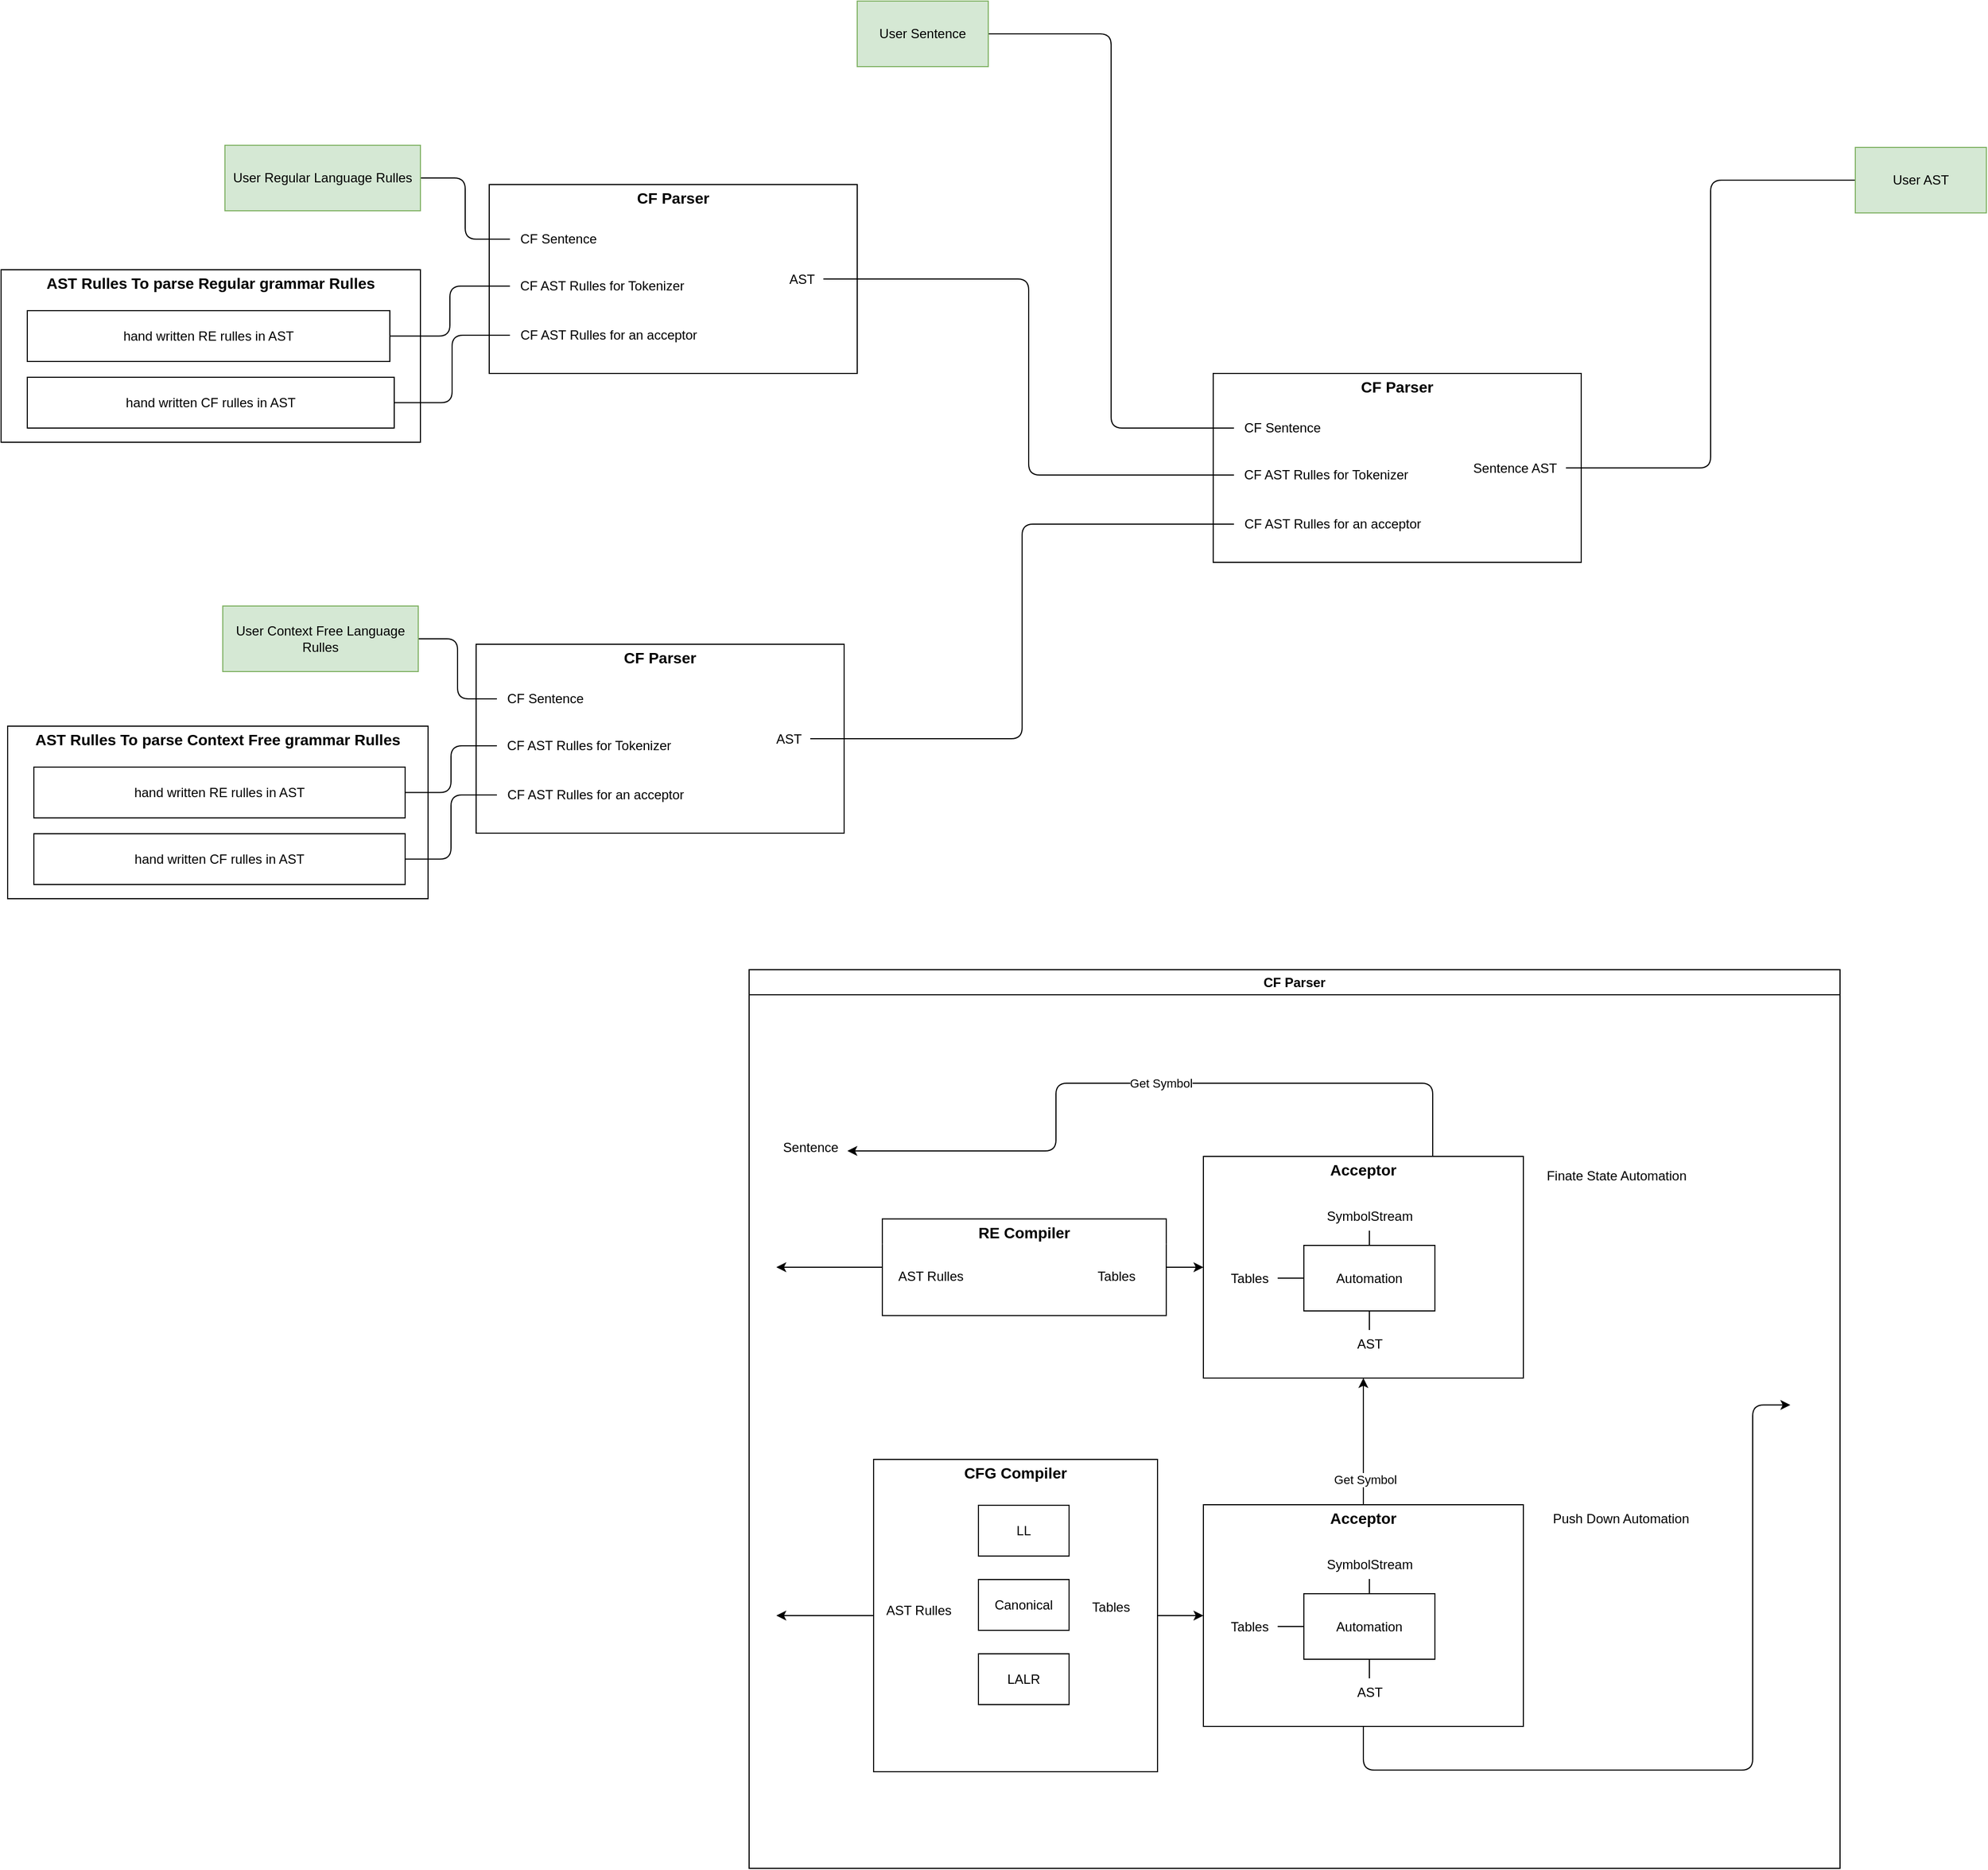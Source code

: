 <mxfile version="21.6.8" type="device">
  <diagram name="Page-1" id="8edUMiMEU_fADqxzhr4b">
    <mxGraphModel dx="1907" dy="496" grid="0" gridSize="10" guides="1" tooltips="1" connect="1" arrows="1" fold="1" page="0" pageScale="1" pageWidth="850" pageHeight="1100" background="none" math="0" shadow="0">
      <root>
        <mxCell id="0" />
        <mxCell id="1" parent="0" />
        <mxCell id="Knp0EVw5rfMEdcPhjhnq-158" style="edgeStyle=elbowEdgeStyle;orthogonalLoop=1;jettySize=auto;html=1;startArrow=none;endArrow=none;" edge="1" parent="1" source="Knp0EVw5rfMEdcPhjhnq-22" target="Knp0EVw5rfMEdcPhjhnq-141">
          <mxGeometry relative="1" as="geometry" />
        </mxCell>
        <UserObject label="User Regular Language Rulles" treeRoot="1" id="Knp0EVw5rfMEdcPhjhnq-22">
          <mxCell style="whiteSpace=wrap;html=1;align=center;treeFolding=1;treeMoving=1;newEdgeStyle={&quot;edgeStyle&quot;:&quot;elbowEdgeStyle&quot;,&quot;startArrow&quot;:&quot;none&quot;,&quot;endArrow&quot;:&quot;none&quot;};labelBackgroundColor=none;rounded=0;fillColor=#d5e8d4;strokeColor=#82b366;" vertex="1" parent="1">
            <mxGeometry x="484" y="1188" width="179" height="60" as="geometry" />
          </mxCell>
        </UserObject>
        <mxCell id="Knp0EVw5rfMEdcPhjhnq-157" style="edgeStyle=elbowEdgeStyle;orthogonalLoop=1;jettySize=auto;html=1;startArrow=none;endArrow=none;" edge="1" parent="1" source="Knp0EVw5rfMEdcPhjhnq-53" target="Knp0EVw5rfMEdcPhjhnq-146">
          <mxGeometry relative="1" as="geometry" />
        </mxCell>
        <UserObject label="User Context Free Language Rulles" treeRoot="1" id="Knp0EVw5rfMEdcPhjhnq-53">
          <mxCell style="whiteSpace=wrap;html=1;align=center;treeFolding=1;treeMoving=1;newEdgeStyle={&quot;edgeStyle&quot;:&quot;elbowEdgeStyle&quot;,&quot;startArrow&quot;:&quot;none&quot;,&quot;endArrow&quot;:&quot;none&quot;};labelBackgroundColor=none;rounded=0;fillColor=#d5e8d4;strokeColor=#82b366;" vertex="1" parent="1">
            <mxGeometry x="482" y="1610" width="179" height="60" as="geometry" />
          </mxCell>
        </UserObject>
        <mxCell id="Knp0EVw5rfMEdcPhjhnq-116" value="AST Rulles To parse Regular grammar Rulles" style="swimlane;rounded=0;swimlaneLine=0;fontColor=default;fontSize=14;startSize=23;" vertex="1" parent="1">
          <mxGeometry x="279" y="1302" width="384" height="158" as="geometry">
            <mxRectangle x="453" y="256" width="50" height="44" as="alternateBounds" />
          </mxGeometry>
        </mxCell>
        <UserObject label="hand written RE rulles in AST" treeRoot="1" id="Knp0EVw5rfMEdcPhjhnq-124">
          <mxCell style="whiteSpace=wrap;html=1;align=center;treeFolding=1;treeMoving=1;newEdgeStyle={&quot;edgeStyle&quot;:&quot;elbowEdgeStyle&quot;,&quot;startArrow&quot;:&quot;none&quot;,&quot;endArrow&quot;:&quot;none&quot;};labelBackgroundColor=none;rounded=0;" vertex="1" parent="Knp0EVw5rfMEdcPhjhnq-116">
            <mxGeometry x="24" y="37.5" width="332" height="46.5" as="geometry" />
          </mxCell>
        </UserObject>
        <UserObject label="hand written CF rulles in AST" treeRoot="1" id="Knp0EVw5rfMEdcPhjhnq-125">
          <mxCell style="whiteSpace=wrap;html=1;align=center;treeFolding=1;treeMoving=1;newEdgeStyle={&quot;edgeStyle&quot;:&quot;elbowEdgeStyle&quot;,&quot;startArrow&quot;:&quot;none&quot;,&quot;endArrow&quot;:&quot;none&quot;};labelBackgroundColor=none;rounded=0;" vertex="1" parent="Knp0EVw5rfMEdcPhjhnq-116">
            <mxGeometry x="24" y="98.5" width="336" height="46.5" as="geometry" />
          </mxCell>
        </UserObject>
        <mxCell id="Knp0EVw5rfMEdcPhjhnq-126" value="CF Parser" style="swimlane;whiteSpace=wrap;html=1;startSize=23;" vertex="1" parent="1">
          <mxGeometry x="964" y="1943" width="999" height="823" as="geometry" />
        </mxCell>
        <mxCell id="Knp0EVw5rfMEdcPhjhnq-13" value="Acceptor" style="swimlane;rounded=0;swimlaneLine=0;fontColor=default;fontSize=14;" vertex="1" parent="Knp0EVw5rfMEdcPhjhnq-126">
          <mxGeometry x="416" y="171" width="293" height="203" as="geometry">
            <mxRectangle x="453" y="256" width="50" height="44" as="alternateBounds" />
          </mxGeometry>
        </mxCell>
        <mxCell id="Knp0EVw5rfMEdcPhjhnq-34" style="edgeStyle=elbowEdgeStyle;orthogonalLoop=1;jettySize=auto;html=1;startArrow=none;endArrow=none;" edge="1" parent="Knp0EVw5rfMEdcPhjhnq-13" source="Knp0EVw5rfMEdcPhjhnq-14" target="Knp0EVw5rfMEdcPhjhnq-19">
          <mxGeometry relative="1" as="geometry" />
        </mxCell>
        <mxCell id="Knp0EVw5rfMEdcPhjhnq-35" style="edgeStyle=elbowEdgeStyle;orthogonalLoop=1;jettySize=auto;html=1;startArrow=none;endArrow=none;" edge="1" parent="Knp0EVw5rfMEdcPhjhnq-13" source="Knp0EVw5rfMEdcPhjhnq-14" target="Knp0EVw5rfMEdcPhjhnq-18">
          <mxGeometry relative="1" as="geometry" />
        </mxCell>
        <mxCell id="Knp0EVw5rfMEdcPhjhnq-36" style="edgeStyle=elbowEdgeStyle;orthogonalLoop=1;jettySize=auto;html=1;startArrow=none;endArrow=none;" edge="1" parent="Knp0EVw5rfMEdcPhjhnq-13" source="Knp0EVw5rfMEdcPhjhnq-14" target="Knp0EVw5rfMEdcPhjhnq-20">
          <mxGeometry relative="1" as="geometry" />
        </mxCell>
        <UserObject label="Automation" treeRoot="1" id="Knp0EVw5rfMEdcPhjhnq-14">
          <mxCell style="whiteSpace=wrap;html=1;align=center;treeFolding=1;treeMoving=1;newEdgeStyle={&quot;edgeStyle&quot;:&quot;elbowEdgeStyle&quot;,&quot;startArrow&quot;:&quot;none&quot;,&quot;endArrow&quot;:&quot;none&quot;};labelBackgroundColor=none;rounded=0;" vertex="1" parent="Knp0EVw5rfMEdcPhjhnq-13">
            <mxGeometry x="92" y="81.5" width="120" height="60" as="geometry" />
          </mxCell>
        </UserObject>
        <mxCell id="Knp0EVw5rfMEdcPhjhnq-18" value="SymbolStream" style="text;html=1;align=center;verticalAlign=middle;resizable=0;points=[];autosize=1;strokeColor=none;fillColor=none;rounded=0;" vertex="1" parent="Knp0EVw5rfMEdcPhjhnq-13">
          <mxGeometry x="103.5" y="42" width="97" height="26" as="geometry" />
        </mxCell>
        <mxCell id="Knp0EVw5rfMEdcPhjhnq-19" value="AST" style="text;html=1;align=center;verticalAlign=middle;resizable=0;points=[];autosize=1;strokeColor=none;fillColor=none;rounded=0;" vertex="1" parent="Knp0EVw5rfMEdcPhjhnq-13">
          <mxGeometry x="131.5" y="159" width="41" height="26" as="geometry" />
        </mxCell>
        <mxCell id="Knp0EVw5rfMEdcPhjhnq-20" value="Tables" style="text;html=1;align=center;verticalAlign=middle;resizable=0;points=[];autosize=1;strokeColor=none;fillColor=none;rounded=0;" vertex="1" parent="Knp0EVw5rfMEdcPhjhnq-13">
          <mxGeometry x="15" y="98.5" width="53" height="26" as="geometry" />
        </mxCell>
        <mxCell id="Knp0EVw5rfMEdcPhjhnq-54" style="edgeStyle=orthogonalEdgeStyle;orthogonalLoop=1;jettySize=auto;html=1;" edge="1" parent="Knp0EVw5rfMEdcPhjhnq-126" source="Knp0EVw5rfMEdcPhjhnq-37" target="Knp0EVw5rfMEdcPhjhnq-13">
          <mxGeometry relative="1" as="geometry" />
        </mxCell>
        <mxCell id="Knp0EVw5rfMEdcPhjhnq-55" value="Get Symbol" style="edgeLabel;html=1;align=center;verticalAlign=middle;resizable=0;points=[];" vertex="1" connectable="0" parent="Knp0EVw5rfMEdcPhjhnq-54">
          <mxGeometry x="-0.596" y="-1" relative="1" as="geometry">
            <mxPoint as="offset" />
          </mxGeometry>
        </mxCell>
        <mxCell id="Knp0EVw5rfMEdcPhjhnq-137" style="edgeStyle=orthogonalEdgeStyle;orthogonalLoop=1;jettySize=auto;html=1;" edge="1" parent="Knp0EVw5rfMEdcPhjhnq-126" source="Knp0EVw5rfMEdcPhjhnq-37">
          <mxGeometry relative="1" as="geometry">
            <mxPoint x="953.478" y="398.652" as="targetPoint" />
            <Array as="points">
              <mxPoint x="563" y="733" />
              <mxPoint x="919" y="733" />
              <mxPoint x="919" y="399" />
            </Array>
          </mxGeometry>
        </mxCell>
        <mxCell id="Knp0EVw5rfMEdcPhjhnq-37" value="Acceptor" style="swimlane;rounded=0;swimlaneLine=0;fontColor=default;fontSize=14;" vertex="1" parent="Knp0EVw5rfMEdcPhjhnq-126">
          <mxGeometry x="416" y="490" width="293" height="203" as="geometry">
            <mxRectangle x="453" y="256" width="50" height="44" as="alternateBounds" />
          </mxGeometry>
        </mxCell>
        <mxCell id="Knp0EVw5rfMEdcPhjhnq-38" style="edgeStyle=elbowEdgeStyle;orthogonalLoop=1;jettySize=auto;html=1;startArrow=none;endArrow=none;" edge="1" parent="Knp0EVw5rfMEdcPhjhnq-37" source="Knp0EVw5rfMEdcPhjhnq-41" target="Knp0EVw5rfMEdcPhjhnq-43">
          <mxGeometry relative="1" as="geometry" />
        </mxCell>
        <mxCell id="Knp0EVw5rfMEdcPhjhnq-39" style="edgeStyle=elbowEdgeStyle;orthogonalLoop=1;jettySize=auto;html=1;startArrow=none;endArrow=none;" edge="1" parent="Knp0EVw5rfMEdcPhjhnq-37" source="Knp0EVw5rfMEdcPhjhnq-41" target="Knp0EVw5rfMEdcPhjhnq-42">
          <mxGeometry relative="1" as="geometry" />
        </mxCell>
        <mxCell id="Knp0EVw5rfMEdcPhjhnq-40" style="edgeStyle=elbowEdgeStyle;orthogonalLoop=1;jettySize=auto;html=1;startArrow=none;endArrow=none;" edge="1" parent="Knp0EVw5rfMEdcPhjhnq-37" source="Knp0EVw5rfMEdcPhjhnq-41" target="Knp0EVw5rfMEdcPhjhnq-44">
          <mxGeometry relative="1" as="geometry" />
        </mxCell>
        <UserObject label="Automation" treeRoot="1" id="Knp0EVw5rfMEdcPhjhnq-41">
          <mxCell style="whiteSpace=wrap;html=1;align=center;treeFolding=1;treeMoving=1;newEdgeStyle={&quot;edgeStyle&quot;:&quot;elbowEdgeStyle&quot;,&quot;startArrow&quot;:&quot;none&quot;,&quot;endArrow&quot;:&quot;none&quot;};labelBackgroundColor=none;rounded=0;" vertex="1" parent="Knp0EVw5rfMEdcPhjhnq-37">
            <mxGeometry x="92" y="81.5" width="120" height="60" as="geometry" />
          </mxCell>
        </UserObject>
        <mxCell id="Knp0EVw5rfMEdcPhjhnq-42" value="SymbolStream" style="text;html=1;align=center;verticalAlign=middle;resizable=0;points=[];autosize=1;strokeColor=none;fillColor=none;rounded=0;" vertex="1" parent="Knp0EVw5rfMEdcPhjhnq-37">
          <mxGeometry x="103.5" y="42" width="97" height="26" as="geometry" />
        </mxCell>
        <mxCell id="Knp0EVw5rfMEdcPhjhnq-43" value="AST" style="text;html=1;align=center;verticalAlign=middle;resizable=0;points=[];autosize=1;strokeColor=none;fillColor=none;rounded=0;" vertex="1" parent="Knp0EVw5rfMEdcPhjhnq-37">
          <mxGeometry x="131.5" y="159" width="41" height="26" as="geometry" />
        </mxCell>
        <mxCell id="Knp0EVw5rfMEdcPhjhnq-44" value="Tables" style="text;html=1;align=center;verticalAlign=middle;resizable=0;points=[];autosize=1;strokeColor=none;fillColor=none;rounded=0;" vertex="1" parent="Knp0EVw5rfMEdcPhjhnq-37">
          <mxGeometry x="15" y="98.5" width="53" height="26" as="geometry" />
        </mxCell>
        <mxCell id="Knp0EVw5rfMEdcPhjhnq-59" value="Finate State Automation" style="text;html=1;align=center;verticalAlign=middle;resizable=0;points=[];autosize=1;strokeColor=none;fillColor=none;" vertex="1" parent="Knp0EVw5rfMEdcPhjhnq-126">
          <mxGeometry x="721" y="175.5" width="146" height="26" as="geometry" />
        </mxCell>
        <mxCell id="Knp0EVw5rfMEdcPhjhnq-60" value="Push Down Automation" style="text;html=1;align=center;verticalAlign=middle;resizable=0;points=[];autosize=1;strokeColor=none;fillColor=none;" vertex="1" parent="Knp0EVw5rfMEdcPhjhnq-126">
          <mxGeometry x="726" y="490" width="143" height="26" as="geometry" />
        </mxCell>
        <mxCell id="Knp0EVw5rfMEdcPhjhnq-131" style="edgeStyle=orthogonalEdgeStyle;orthogonalLoop=1;jettySize=auto;html=1;" edge="1" parent="Knp0EVw5rfMEdcPhjhnq-126" source="Knp0EVw5rfMEdcPhjhnq-82" target="Knp0EVw5rfMEdcPhjhnq-37">
          <mxGeometry relative="1" as="geometry" />
        </mxCell>
        <mxCell id="Knp0EVw5rfMEdcPhjhnq-134" style="edgeStyle=orthogonalEdgeStyle;orthogonalLoop=1;jettySize=auto;html=1;" edge="1" parent="Knp0EVw5rfMEdcPhjhnq-126" source="Knp0EVw5rfMEdcPhjhnq-82">
          <mxGeometry relative="1" as="geometry">
            <mxPoint x="24.947" y="591.5" as="targetPoint" />
          </mxGeometry>
        </mxCell>
        <mxCell id="Knp0EVw5rfMEdcPhjhnq-82" value="CFG Compiler" style="swimlane;rounded=0;swimlaneLine=0;fontColor=default;fontSize=14;" vertex="1" parent="Knp0EVw5rfMEdcPhjhnq-126">
          <mxGeometry x="114" y="448.5" width="260" height="286" as="geometry">
            <mxRectangle x="453" y="256" width="50" height="44" as="alternateBounds" />
          </mxGeometry>
        </mxCell>
        <mxCell id="Knp0EVw5rfMEdcPhjhnq-88" value="AST Rulles" style="text;html=1;align=center;verticalAlign=middle;resizable=0;points=[];autosize=1;strokeColor=none;fillColor=none;rounded=0;" vertex="1" parent="Knp0EVw5rfMEdcPhjhnq-82">
          <mxGeometry x="2" y="125.5" width="78" height="26" as="geometry" />
        </mxCell>
        <mxCell id="Knp0EVw5rfMEdcPhjhnq-90" value="Tables" style="text;html=1;align=center;verticalAlign=middle;resizable=0;points=[];autosize=1;strokeColor=none;fillColor=none;rounded=0;" vertex="1" parent="Knp0EVw5rfMEdcPhjhnq-82">
          <mxGeometry x="190" y="122.75" width="53" height="26" as="geometry" />
        </mxCell>
        <UserObject label="LL" treeRoot="1" id="Knp0EVw5rfMEdcPhjhnq-91">
          <mxCell style="whiteSpace=wrap;html=1;align=center;treeFolding=1;treeMoving=1;newEdgeStyle={&quot;edgeStyle&quot;:&quot;elbowEdgeStyle&quot;,&quot;startArrow&quot;:&quot;none&quot;,&quot;endArrow&quot;:&quot;none&quot;};labelBackgroundColor=none;rounded=0;" vertex="1" parent="Knp0EVw5rfMEdcPhjhnq-82">
            <mxGeometry x="96" y="42" width="83" height="46.5" as="geometry" />
          </mxCell>
        </UserObject>
        <UserObject label="Canonical" treeRoot="1" id="Knp0EVw5rfMEdcPhjhnq-92">
          <mxCell style="whiteSpace=wrap;html=1;align=center;treeFolding=1;treeMoving=1;newEdgeStyle={&quot;edgeStyle&quot;:&quot;elbowEdgeStyle&quot;,&quot;startArrow&quot;:&quot;none&quot;,&quot;endArrow&quot;:&quot;none&quot;};labelBackgroundColor=none;rounded=0;" vertex="1" parent="Knp0EVw5rfMEdcPhjhnq-82">
            <mxGeometry x="96" y="110" width="83" height="46.5" as="geometry" />
          </mxCell>
        </UserObject>
        <UserObject label="LALR" treeRoot="1" id="Knp0EVw5rfMEdcPhjhnq-93">
          <mxCell style="whiteSpace=wrap;html=1;align=center;treeFolding=1;treeMoving=1;newEdgeStyle={&quot;edgeStyle&quot;:&quot;elbowEdgeStyle&quot;,&quot;startArrow&quot;:&quot;none&quot;,&quot;endArrow&quot;:&quot;none&quot;};labelBackgroundColor=none;rounded=0;" vertex="1" parent="Knp0EVw5rfMEdcPhjhnq-82">
            <mxGeometry x="96" y="178" width="83" height="46.5" as="geometry" />
          </mxCell>
        </UserObject>
        <mxCell id="Knp0EVw5rfMEdcPhjhnq-132" style="edgeStyle=orthogonalEdgeStyle;orthogonalLoop=1;jettySize=auto;html=1;" edge="1" parent="Knp0EVw5rfMEdcPhjhnq-126" source="Knp0EVw5rfMEdcPhjhnq-94" target="Knp0EVw5rfMEdcPhjhnq-13">
          <mxGeometry relative="1" as="geometry" />
        </mxCell>
        <mxCell id="Knp0EVw5rfMEdcPhjhnq-133" style="edgeStyle=orthogonalEdgeStyle;orthogonalLoop=1;jettySize=auto;html=1;" edge="1" parent="Knp0EVw5rfMEdcPhjhnq-126" source="Knp0EVw5rfMEdcPhjhnq-94">
          <mxGeometry relative="1" as="geometry">
            <mxPoint x="24.947" y="272.5" as="targetPoint" />
          </mxGeometry>
        </mxCell>
        <mxCell id="Knp0EVw5rfMEdcPhjhnq-94" value="RE Compiler" style="swimlane;rounded=0;swimlaneLine=0;fontColor=default;fontSize=14;startSize=23;" vertex="1" parent="Knp0EVw5rfMEdcPhjhnq-126">
          <mxGeometry x="122" y="228.25" width="260" height="88.5" as="geometry">
            <mxRectangle x="453" y="256" width="50" height="44" as="alternateBounds" />
          </mxGeometry>
        </mxCell>
        <mxCell id="Knp0EVw5rfMEdcPhjhnq-95" value="AST Rulles" style="text;html=1;align=center;verticalAlign=middle;resizable=0;points=[];autosize=1;strokeColor=none;fillColor=none;rounded=0;" vertex="1" parent="Knp0EVw5rfMEdcPhjhnq-94">
          <mxGeometry x="5" y="39.5" width="78" height="26" as="geometry" />
        </mxCell>
        <mxCell id="Knp0EVw5rfMEdcPhjhnq-96" value="Tables" style="text;html=1;align=center;verticalAlign=middle;resizable=0;points=[];autosize=1;strokeColor=none;fillColor=none;rounded=0;" vertex="1" parent="Knp0EVw5rfMEdcPhjhnq-94">
          <mxGeometry x="187" y="39.5" width="53" height="26" as="geometry" />
        </mxCell>
        <mxCell id="Knp0EVw5rfMEdcPhjhnq-154" value="Sentence" style="text;html=1;align=center;verticalAlign=middle;resizable=0;points=[];autosize=1;strokeColor=none;fillColor=none;" vertex="1" parent="Knp0EVw5rfMEdcPhjhnq-126">
          <mxGeometry x="21" y="149.5" width="69" height="26" as="geometry" />
        </mxCell>
        <mxCell id="Knp0EVw5rfMEdcPhjhnq-56" style="edgeStyle=orthogonalEdgeStyle;orthogonalLoop=1;jettySize=auto;html=1;" edge="1" parent="Knp0EVw5rfMEdcPhjhnq-126" source="Knp0EVw5rfMEdcPhjhnq-13" target="Knp0EVw5rfMEdcPhjhnq-154">
          <mxGeometry relative="1" as="geometry">
            <mxPoint x="94" y="166" as="targetPoint" />
            <Array as="points">
              <mxPoint x="626" y="104" />
              <mxPoint x="281" y="104" />
              <mxPoint x="281" y="166" />
            </Array>
          </mxGeometry>
        </mxCell>
        <mxCell id="Knp0EVw5rfMEdcPhjhnq-57" value="Get Symbol" style="edgeLabel;html=1;align=center;verticalAlign=middle;resizable=0;points=[];" vertex="1" connectable="0" parent="Knp0EVw5rfMEdcPhjhnq-56">
          <mxGeometry x="-0.048" relative="1" as="geometry">
            <mxPoint as="offset" />
          </mxGeometry>
        </mxCell>
        <mxCell id="Knp0EVw5rfMEdcPhjhnq-127" value="AST Rulles To parse Context Free grammar Rulles" style="swimlane;rounded=0;swimlaneLine=0;fontColor=default;fontSize=14;startSize=23;" vertex="1" parent="1">
          <mxGeometry x="285" y="1720" width="385" height="158" as="geometry">
            <mxRectangle x="453" y="256" width="50" height="44" as="alternateBounds" />
          </mxGeometry>
        </mxCell>
        <UserObject label="hand written RE rulles in AST" treeRoot="1" id="Knp0EVw5rfMEdcPhjhnq-128">
          <mxCell style="whiteSpace=wrap;html=1;align=center;treeFolding=1;treeMoving=1;newEdgeStyle={&quot;edgeStyle&quot;:&quot;elbowEdgeStyle&quot;,&quot;startArrow&quot;:&quot;none&quot;,&quot;endArrow&quot;:&quot;none&quot;};labelBackgroundColor=none;rounded=0;" vertex="1" parent="Knp0EVw5rfMEdcPhjhnq-127">
            <mxGeometry x="24" y="37.5" width="340" height="46.5" as="geometry" />
          </mxCell>
        </UserObject>
        <UserObject label="hand written CF rulles in AST" treeRoot="1" id="Knp0EVw5rfMEdcPhjhnq-129">
          <mxCell style="whiteSpace=wrap;html=1;align=center;treeFolding=1;treeMoving=1;newEdgeStyle={&quot;edgeStyle&quot;:&quot;elbowEdgeStyle&quot;,&quot;startArrow&quot;:&quot;none&quot;,&quot;endArrow&quot;:&quot;none&quot;};labelBackgroundColor=none;rounded=0;" vertex="1" parent="Knp0EVw5rfMEdcPhjhnq-127">
            <mxGeometry x="24" y="98.5" width="340" height="46.5" as="geometry" />
          </mxCell>
        </UserObject>
        <mxCell id="Knp0EVw5rfMEdcPhjhnq-162" style="edgeStyle=elbowEdgeStyle;orthogonalLoop=1;jettySize=auto;html=1;startArrow=none;endArrow=none;" edge="1" parent="1" source="Knp0EVw5rfMEdcPhjhnq-130" target="Knp0EVw5rfMEdcPhjhnq-151">
          <mxGeometry relative="1" as="geometry" />
        </mxCell>
        <UserObject label="User Sentence" treeRoot="1" id="Knp0EVw5rfMEdcPhjhnq-130">
          <mxCell style="whiteSpace=wrap;html=1;align=center;treeFolding=1;treeMoving=1;newEdgeStyle={&quot;edgeStyle&quot;:&quot;elbowEdgeStyle&quot;,&quot;startArrow&quot;:&quot;none&quot;,&quot;endArrow&quot;:&quot;none&quot;};labelBackgroundColor=none;rounded=0;fillColor=#d5e8d4;strokeColor=#82b366;" vertex="1" parent="1">
            <mxGeometry x="1063" y="1056" width="120" height="60" as="geometry" />
          </mxCell>
        </UserObject>
        <mxCell id="Knp0EVw5rfMEdcPhjhnq-138" value="CF Parser" style="swimlane;rounded=0;swimlaneLine=0;fontColor=default;fontSize=14;" vertex="1" parent="1">
          <mxGeometry x="726" y="1224" width="337" height="173" as="geometry">
            <mxRectangle x="453" y="256" width="50" height="44" as="alternateBounds" />
          </mxGeometry>
        </mxCell>
        <mxCell id="Knp0EVw5rfMEdcPhjhnq-139" value="CF AST Rulles for Tokenizer" style="text;html=1;align=center;verticalAlign=middle;resizable=0;points=[];autosize=1;strokeColor=none;fillColor=none;rounded=0;" vertex="1" parent="Knp0EVw5rfMEdcPhjhnq-138">
          <mxGeometry x="19" y="80" width="168" height="26" as="geometry" />
        </mxCell>
        <mxCell id="Knp0EVw5rfMEdcPhjhnq-140" value="CF AST Rulles for an acceptor" style="text;html=1;align=center;verticalAlign=middle;resizable=0;points=[];autosize=1;strokeColor=none;fillColor=none;rounded=0;" vertex="1" parent="Knp0EVw5rfMEdcPhjhnq-138">
          <mxGeometry x="19" y="125" width="180" height="26" as="geometry" />
        </mxCell>
        <mxCell id="Knp0EVw5rfMEdcPhjhnq-141" value="CF Sentence" style="text;html=1;align=center;verticalAlign=middle;resizable=0;points=[];autosize=1;strokeColor=none;fillColor=none;rounded=0;" vertex="1" parent="Knp0EVw5rfMEdcPhjhnq-138">
          <mxGeometry x="19" y="37" width="88" height="26" as="geometry" />
        </mxCell>
        <mxCell id="Knp0EVw5rfMEdcPhjhnq-142" value="AST" style="text;html=1;align=center;verticalAlign=middle;resizable=0;points=[];autosize=1;strokeColor=none;fillColor=none;rounded=0;" vertex="1" parent="Knp0EVw5rfMEdcPhjhnq-138">
          <mxGeometry x="265" y="73.5" width="41" height="26" as="geometry" />
        </mxCell>
        <mxCell id="Knp0EVw5rfMEdcPhjhnq-143" value="CF Parser" style="swimlane;rounded=0;swimlaneLine=0;fontColor=default;fontSize=14;" vertex="1" parent="1">
          <mxGeometry x="714" y="1645" width="337" height="173" as="geometry">
            <mxRectangle x="453" y="256" width="50" height="44" as="alternateBounds" />
          </mxGeometry>
        </mxCell>
        <mxCell id="Knp0EVw5rfMEdcPhjhnq-144" value="CF AST Rulles for Tokenizer" style="text;html=1;align=center;verticalAlign=middle;resizable=0;points=[];autosize=1;strokeColor=none;fillColor=none;rounded=0;" vertex="1" parent="Knp0EVw5rfMEdcPhjhnq-143">
          <mxGeometry x="19" y="80" width="168" height="26" as="geometry" />
        </mxCell>
        <mxCell id="Knp0EVw5rfMEdcPhjhnq-145" value="CF AST Rulles for an acceptor" style="text;html=1;align=center;verticalAlign=middle;resizable=0;points=[];autosize=1;strokeColor=none;fillColor=none;rounded=0;" vertex="1" parent="Knp0EVw5rfMEdcPhjhnq-143">
          <mxGeometry x="19" y="125" width="180" height="26" as="geometry" />
        </mxCell>
        <mxCell id="Knp0EVw5rfMEdcPhjhnq-146" value="CF Sentence" style="text;html=1;align=center;verticalAlign=middle;resizable=0;points=[];autosize=1;strokeColor=none;fillColor=none;rounded=0;" vertex="1" parent="Knp0EVw5rfMEdcPhjhnq-143">
          <mxGeometry x="19" y="37" width="88" height="26" as="geometry" />
        </mxCell>
        <mxCell id="Knp0EVw5rfMEdcPhjhnq-147" value="AST" style="text;html=1;align=center;verticalAlign=middle;resizable=0;points=[];autosize=1;strokeColor=none;fillColor=none;rounded=0;" vertex="1" parent="Knp0EVw5rfMEdcPhjhnq-143">
          <mxGeometry x="265" y="73.5" width="41" height="26" as="geometry" />
        </mxCell>
        <mxCell id="Knp0EVw5rfMEdcPhjhnq-148" value="CF Parser" style="swimlane;rounded=0;swimlaneLine=0;fontColor=default;fontSize=14;" vertex="1" parent="1">
          <mxGeometry x="1389" y="1397" width="337" height="173" as="geometry">
            <mxRectangle x="453" y="256" width="50" height="44" as="alternateBounds" />
          </mxGeometry>
        </mxCell>
        <mxCell id="Knp0EVw5rfMEdcPhjhnq-149" value="CF AST Rulles for Tokenizer" style="text;html=1;align=center;verticalAlign=middle;resizable=0;points=[];autosize=1;strokeColor=none;fillColor=none;rounded=0;" vertex="1" parent="Knp0EVw5rfMEdcPhjhnq-148">
          <mxGeometry x="19" y="80" width="168" height="26" as="geometry" />
        </mxCell>
        <mxCell id="Knp0EVw5rfMEdcPhjhnq-150" value="CF AST Rulles for an acceptor" style="text;html=1;align=center;verticalAlign=middle;resizable=0;points=[];autosize=1;strokeColor=none;fillColor=none;rounded=0;" vertex="1" parent="Knp0EVw5rfMEdcPhjhnq-148">
          <mxGeometry x="19" y="125" width="180" height="26" as="geometry" />
        </mxCell>
        <mxCell id="Knp0EVw5rfMEdcPhjhnq-151" value="CF Sentence" style="text;html=1;align=center;verticalAlign=middle;resizable=0;points=[];autosize=1;strokeColor=none;fillColor=none;rounded=0;" vertex="1" parent="Knp0EVw5rfMEdcPhjhnq-148">
          <mxGeometry x="19" y="37" width="88" height="26" as="geometry" />
        </mxCell>
        <mxCell id="Knp0EVw5rfMEdcPhjhnq-152" value="Sentence AST" style="text;html=1;align=center;verticalAlign=middle;resizable=0;points=[];autosize=1;strokeColor=none;fillColor=none;rounded=0;" vertex="1" parent="Knp0EVw5rfMEdcPhjhnq-148">
          <mxGeometry x="228" y="73.5" width="95" height="26" as="geometry" />
        </mxCell>
        <mxCell id="Knp0EVw5rfMEdcPhjhnq-155" style="edgeStyle=elbowEdgeStyle;orthogonalLoop=1;jettySize=auto;html=1;startArrow=none;endArrow=none;" edge="1" parent="1" source="Knp0EVw5rfMEdcPhjhnq-129" target="Knp0EVw5rfMEdcPhjhnq-145">
          <mxGeometry relative="1" as="geometry" />
        </mxCell>
        <mxCell id="Knp0EVw5rfMEdcPhjhnq-156" style="edgeStyle=elbowEdgeStyle;orthogonalLoop=1;jettySize=auto;html=1;startArrow=none;endArrow=none;" edge="1" parent="1" source="Knp0EVw5rfMEdcPhjhnq-128" target="Knp0EVw5rfMEdcPhjhnq-144">
          <mxGeometry relative="1" as="geometry" />
        </mxCell>
        <mxCell id="Knp0EVw5rfMEdcPhjhnq-159" style="edgeStyle=elbowEdgeStyle;orthogonalLoop=1;jettySize=auto;html=1;startArrow=none;endArrow=none;" edge="1" parent="1" source="Knp0EVw5rfMEdcPhjhnq-124" target="Knp0EVw5rfMEdcPhjhnq-139">
          <mxGeometry relative="1" as="geometry" />
        </mxCell>
        <mxCell id="Knp0EVw5rfMEdcPhjhnq-160" style="edgeStyle=elbowEdgeStyle;orthogonalLoop=1;jettySize=auto;html=1;startArrow=none;endArrow=none;" edge="1" parent="1" source="Knp0EVw5rfMEdcPhjhnq-125" target="Knp0EVw5rfMEdcPhjhnq-140">
          <mxGeometry relative="1" as="geometry" />
        </mxCell>
        <mxCell id="Knp0EVw5rfMEdcPhjhnq-165" style="edgeStyle=elbowEdgeStyle;orthogonalLoop=1;jettySize=auto;html=1;endArrow=none;endFill=0;" edge="1" parent="1" source="Knp0EVw5rfMEdcPhjhnq-142" target="Knp0EVw5rfMEdcPhjhnq-149">
          <mxGeometry relative="1" as="geometry" />
        </mxCell>
        <mxCell id="Knp0EVw5rfMEdcPhjhnq-166" style="edgeStyle=elbowEdgeStyle;orthogonalLoop=1;jettySize=auto;html=1;endArrow=none;endFill=0;" edge="1" parent="1" source="Knp0EVw5rfMEdcPhjhnq-147" target="Knp0EVw5rfMEdcPhjhnq-150">
          <mxGeometry relative="1" as="geometry" />
        </mxCell>
        <mxCell id="Knp0EVw5rfMEdcPhjhnq-167" style="edgeStyle=elbowEdgeStyle;orthogonalLoop=1;jettySize=auto;html=1;endArrow=none;endFill=0;" edge="1" parent="1" source="Knp0EVw5rfMEdcPhjhnq-152" target="Knp0EVw5rfMEdcPhjhnq-168">
          <mxGeometry relative="1" as="geometry">
            <mxPoint x="1910.0" y="1483" as="targetPoint" />
          </mxGeometry>
        </mxCell>
        <UserObject label="User AST" treeRoot="1" id="Knp0EVw5rfMEdcPhjhnq-168">
          <mxCell style="whiteSpace=wrap;html=1;align=center;treeFolding=1;treeMoving=1;newEdgeStyle={&quot;edgeStyle&quot;:&quot;elbowEdgeStyle&quot;,&quot;startArrow&quot;:&quot;none&quot;,&quot;endArrow&quot;:&quot;none&quot;};labelBackgroundColor=none;rounded=0;fillColor=#d5e8d4;strokeColor=#82b366;" vertex="1" parent="1">
            <mxGeometry x="1977" y="1190" width="120" height="60" as="geometry" />
          </mxCell>
        </UserObject>
      </root>
    </mxGraphModel>
  </diagram>
</mxfile>
